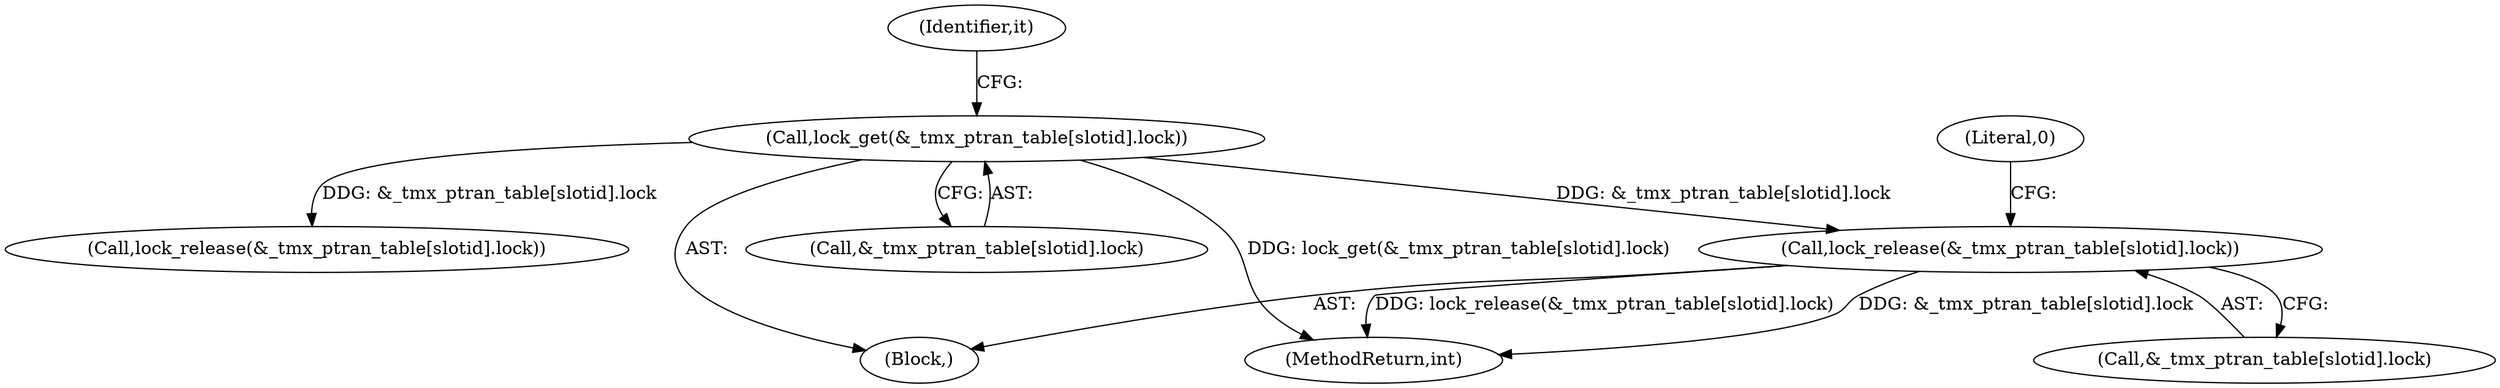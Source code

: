 digraph "0_kamailio_e1d8008a09d9390ebaf698abe8909e10dfec4097@array" {
"1001041" [label="(Call,lock_release(&_tmx_ptran_table[slotid].lock))"];
"1000757" [label="(Call,lock_get(&_tmx_ptran_table[slotid].lock))"];
"1000758" [label="(Call,&_tmx_ptran_table[slotid].lock)"];
"1001050" [label="(MethodReturn,int)"];
"1001042" [label="(Call,&_tmx_ptran_table[slotid].lock)"];
"1000765" [label="(Identifier,it)"];
"1001032" [label="(Call,lock_release(&_tmx_ptran_table[slotid].lock))"];
"1000757" [label="(Call,lock_get(&_tmx_ptran_table[slotid].lock))"];
"1000104" [label="(Block,)"];
"1001049" [label="(Literal,0)"];
"1001041" [label="(Call,lock_release(&_tmx_ptran_table[slotid].lock))"];
"1001041" -> "1000104"  [label="AST: "];
"1001041" -> "1001042"  [label="CFG: "];
"1001042" -> "1001041"  [label="AST: "];
"1001049" -> "1001041"  [label="CFG: "];
"1001041" -> "1001050"  [label="DDG: lock_release(&_tmx_ptran_table[slotid].lock)"];
"1001041" -> "1001050"  [label="DDG: &_tmx_ptran_table[slotid].lock"];
"1000757" -> "1001041"  [label="DDG: &_tmx_ptran_table[slotid].lock"];
"1000757" -> "1000104"  [label="AST: "];
"1000757" -> "1000758"  [label="CFG: "];
"1000758" -> "1000757"  [label="AST: "];
"1000765" -> "1000757"  [label="CFG: "];
"1000757" -> "1001050"  [label="DDG: lock_get(&_tmx_ptran_table[slotid].lock)"];
"1000757" -> "1001032"  [label="DDG: &_tmx_ptran_table[slotid].lock"];
}
